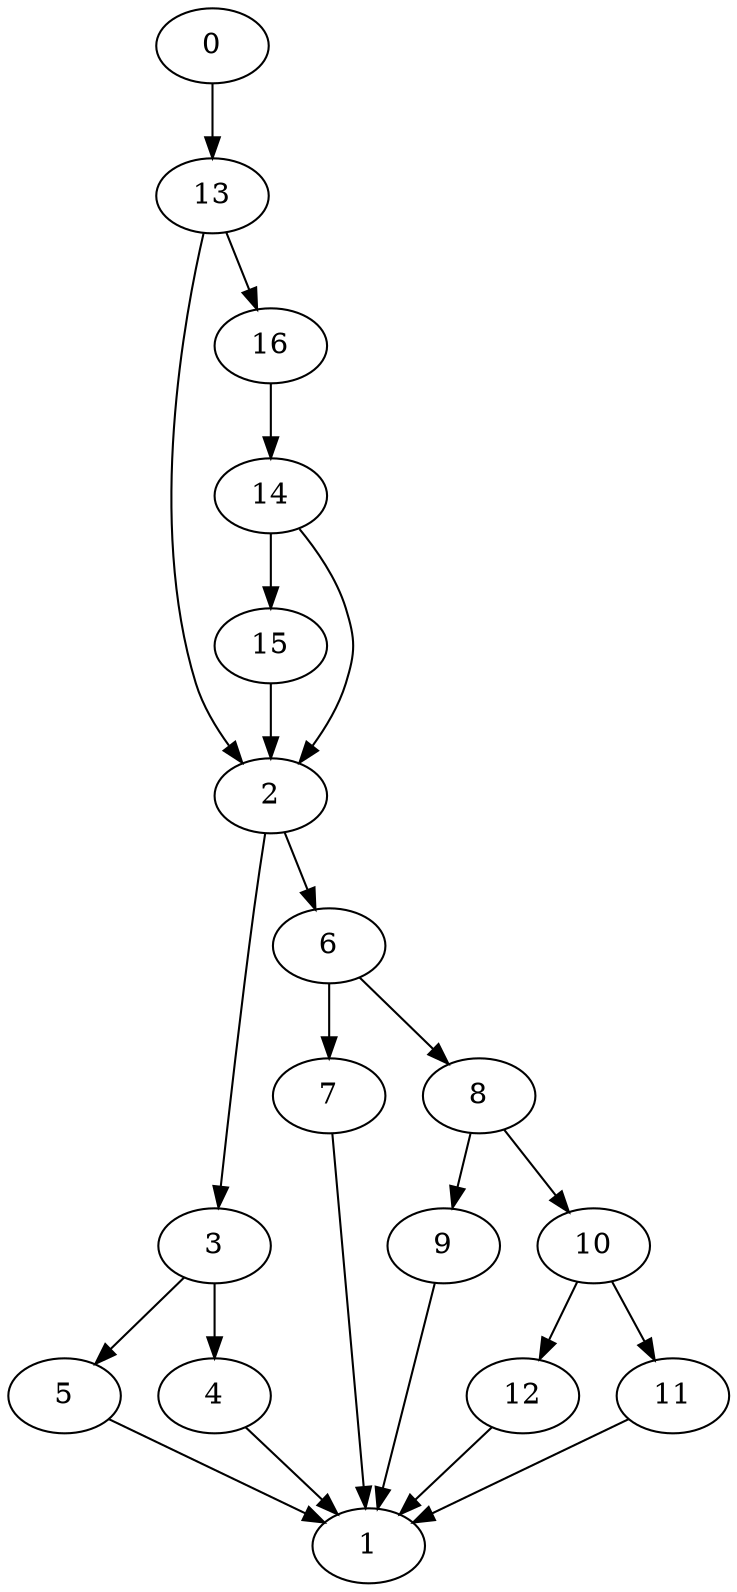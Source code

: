 strict digraph {
    0 -> 13
    12 -> 1
    11 -> 1
    9 -> 1
    7 -> 1
    5 -> 1
    4 -> 1
    15 -> 2
    14 -> 2
    13 -> 2
    2 -> 3
    2 -> 6

    2 -> 3
    3 -> 4
    3 -> 5

    3 -> 4
    4 -> 1
    3 -> 5
    5 -> 1

    2 -> 6
    6 -> 7
    6 -> 8

    6 -> 7
    7 -> 1

    6 -> 8
    8 -> 9
    8 -> 10
    8 -> 9
    9 -> 1

    8 -> 10
    10 -> 11
    10 -> 12

    11 -> 1

    12 -> 1
    0 -> 13
    13 -> 16
    13 -> 2

    16 -> 14
    14 -> 15
    14 -> 2

    15 -> 2

    13 -> 16
    16 -> 14

}